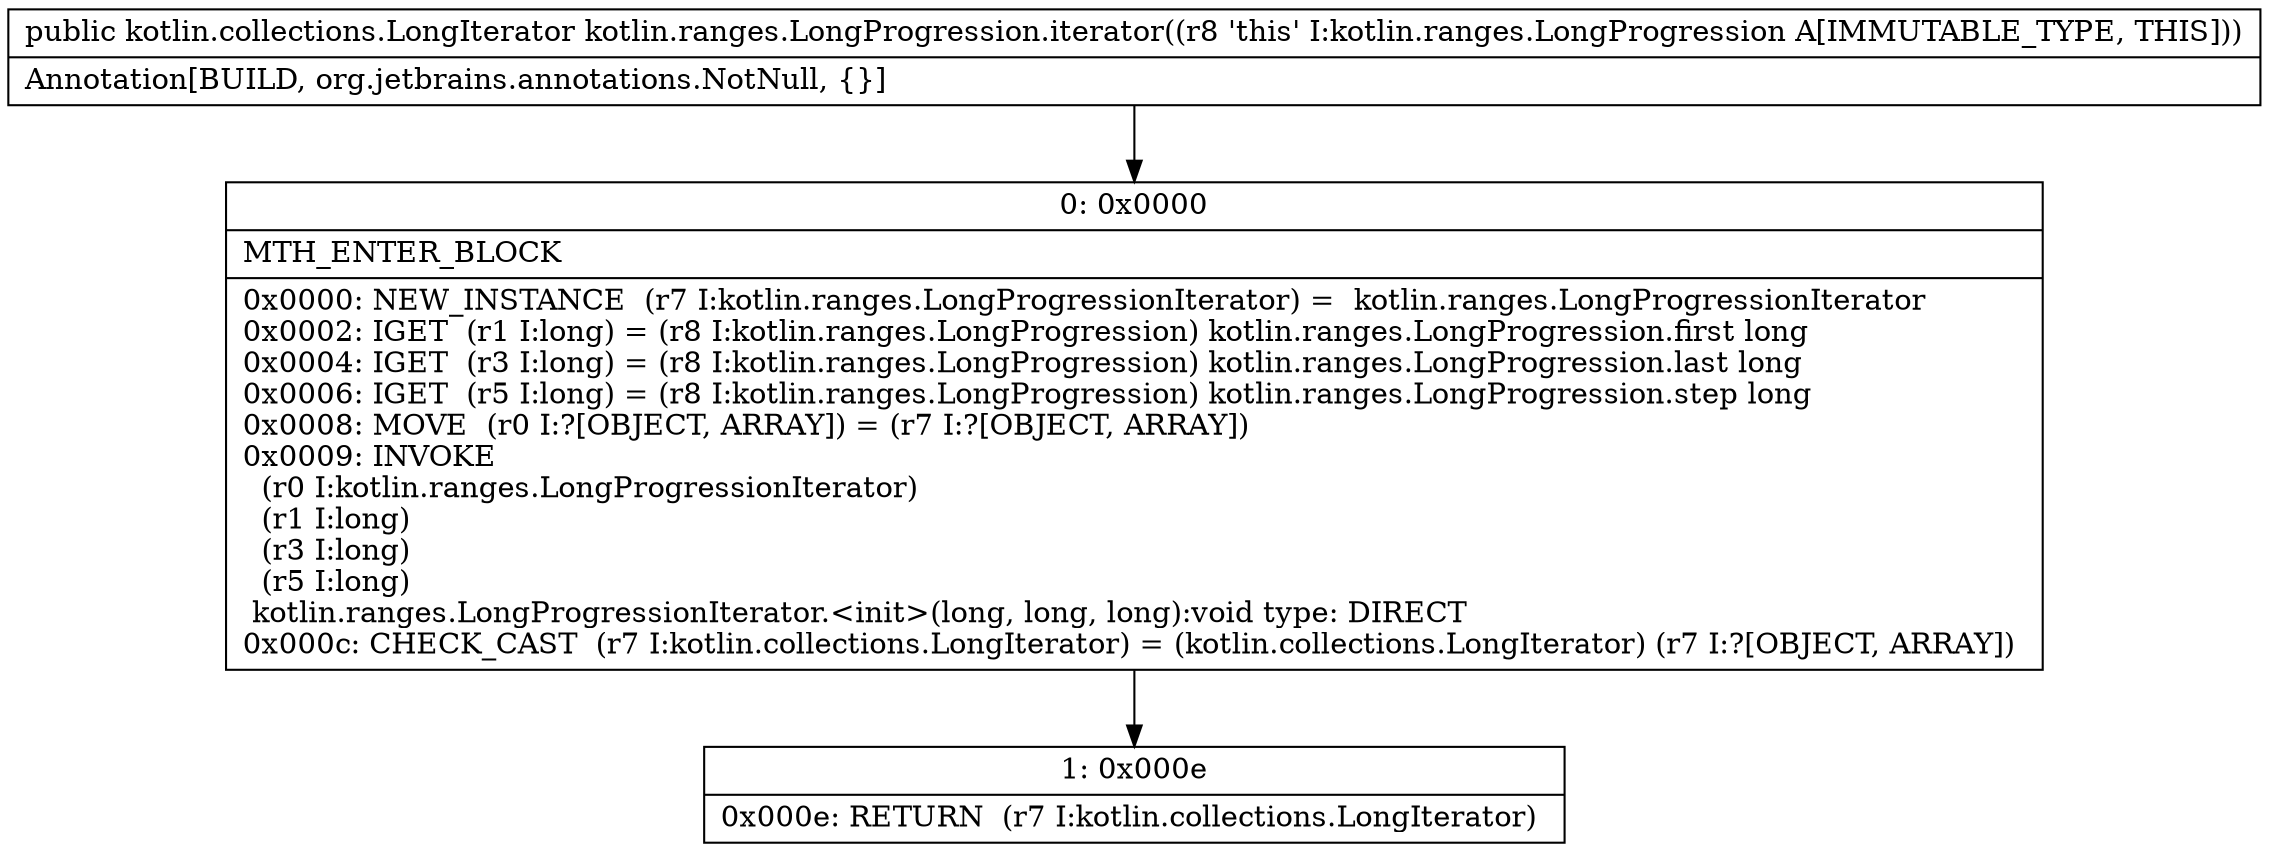 digraph "CFG forkotlin.ranges.LongProgression.iterator()Lkotlin\/collections\/LongIterator;" {
Node_0 [shape=record,label="{0\:\ 0x0000|MTH_ENTER_BLOCK\l|0x0000: NEW_INSTANCE  (r7 I:kotlin.ranges.LongProgressionIterator) =  kotlin.ranges.LongProgressionIterator \l0x0002: IGET  (r1 I:long) = (r8 I:kotlin.ranges.LongProgression) kotlin.ranges.LongProgression.first long \l0x0004: IGET  (r3 I:long) = (r8 I:kotlin.ranges.LongProgression) kotlin.ranges.LongProgression.last long \l0x0006: IGET  (r5 I:long) = (r8 I:kotlin.ranges.LongProgression) kotlin.ranges.LongProgression.step long \l0x0008: MOVE  (r0 I:?[OBJECT, ARRAY]) = (r7 I:?[OBJECT, ARRAY]) \l0x0009: INVOKE  \l  (r0 I:kotlin.ranges.LongProgressionIterator)\l  (r1 I:long)\l  (r3 I:long)\l  (r5 I:long)\l kotlin.ranges.LongProgressionIterator.\<init\>(long, long, long):void type: DIRECT \l0x000c: CHECK_CAST  (r7 I:kotlin.collections.LongIterator) = (kotlin.collections.LongIterator) (r7 I:?[OBJECT, ARRAY]) \l}"];
Node_1 [shape=record,label="{1\:\ 0x000e|0x000e: RETURN  (r7 I:kotlin.collections.LongIterator) \l}"];
MethodNode[shape=record,label="{public kotlin.collections.LongIterator kotlin.ranges.LongProgression.iterator((r8 'this' I:kotlin.ranges.LongProgression A[IMMUTABLE_TYPE, THIS]))  | Annotation[BUILD, org.jetbrains.annotations.NotNull, \{\}]\l}"];
MethodNode -> Node_0;
Node_0 -> Node_1;
}

